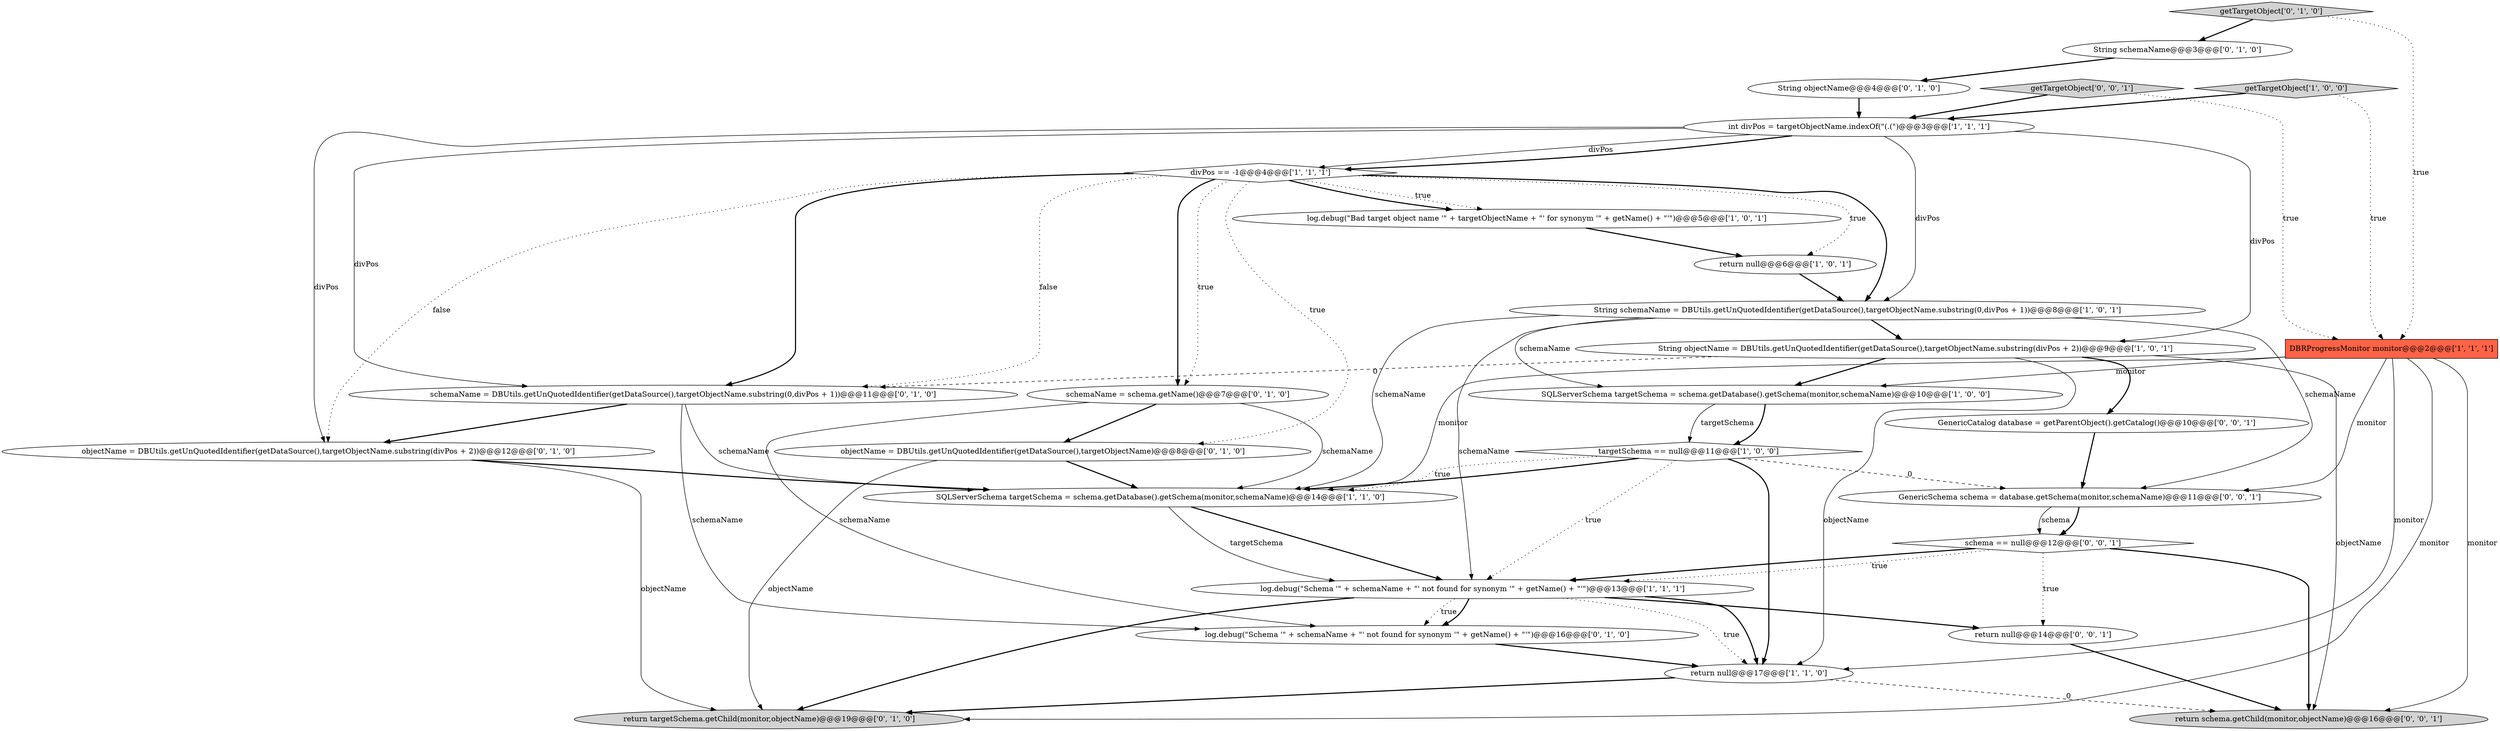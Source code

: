 digraph {
20 [style = filled, label = "log.debug(\"Schema '\" + schemaName + \"' not found for synonym '\" + getName() + \"'\")@@@16@@@['0', '1', '0']", fillcolor = white, shape = ellipse image = "AAA0AAABBB2BBB"];
26 [style = filled, label = "GenericSchema schema = database.getSchema(monitor,schemaName)@@@11@@@['0', '0', '1']", fillcolor = white, shape = ellipse image = "AAA0AAABBB3BBB"];
4 [style = filled, label = "log.debug(\"Bad target object name '\" + targetObjectName + \"' for synonym '\" + getName() + \"'\")@@@5@@@['1', '0', '1']", fillcolor = white, shape = ellipse image = "AAA0AAABBB1BBB"];
22 [style = filled, label = "getTargetObject['0', '0', '1']", fillcolor = lightgray, shape = diamond image = "AAA0AAABBB3BBB"];
14 [style = filled, label = "getTargetObject['0', '1', '0']", fillcolor = lightgray, shape = diamond image = "AAA0AAABBB2BBB"];
9 [style = filled, label = "return null@@@17@@@['1', '1', '0']", fillcolor = white, shape = ellipse image = "AAA0AAABBB1BBB"];
19 [style = filled, label = "objectName = DBUtils.getUnQuotedIdentifier(getDataSource(),targetObjectName)@@@8@@@['0', '1', '0']", fillcolor = white, shape = ellipse image = "AAA0AAABBB2BBB"];
10 [style = filled, label = "log.debug(\"Schema '\" + schemaName + \"' not found for synonym '\" + getName() + \"'\")@@@13@@@['1', '1', '1']", fillcolor = white, shape = ellipse image = "AAA0AAABBB1BBB"];
13 [style = filled, label = "objectName = DBUtils.getUnQuotedIdentifier(getDataSource(),targetObjectName.substring(divPos + 2))@@@12@@@['0', '1', '0']", fillcolor = white, shape = ellipse image = "AAA1AAABBB2BBB"];
21 [style = filled, label = "schemaName = schema.getName()@@@7@@@['0', '1', '0']", fillcolor = white, shape = ellipse image = "AAA0AAABBB2BBB"];
5 [style = filled, label = "targetSchema == null@@@11@@@['1', '0', '0']", fillcolor = white, shape = diamond image = "AAA0AAABBB1BBB"];
1 [style = filled, label = "divPos == -1@@@4@@@['1', '1', '1']", fillcolor = white, shape = diamond image = "AAA0AAABBB1BBB"];
6 [style = filled, label = "DBRProgressMonitor monitor@@@2@@@['1', '1', '1']", fillcolor = tomato, shape = box image = "AAA0AAABBB1BBB"];
0 [style = filled, label = "return null@@@6@@@['1', '0', '1']", fillcolor = white, shape = ellipse image = "AAA0AAABBB1BBB"];
15 [style = filled, label = "String schemaName@@@3@@@['0', '1', '0']", fillcolor = white, shape = ellipse image = "AAA1AAABBB2BBB"];
2 [style = filled, label = "String objectName = DBUtils.getUnQuotedIdentifier(getDataSource(),targetObjectName.substring(divPos + 2))@@@9@@@['1', '0', '1']", fillcolor = white, shape = ellipse image = "AAA0AAABBB1BBB"];
24 [style = filled, label = "schema == null@@@12@@@['0', '0', '1']", fillcolor = white, shape = diamond image = "AAA0AAABBB3BBB"];
16 [style = filled, label = "String objectName@@@4@@@['0', '1', '0']", fillcolor = white, shape = ellipse image = "AAA1AAABBB2BBB"];
18 [style = filled, label = "return targetSchema.getChild(monitor,objectName)@@@19@@@['0', '1', '0']", fillcolor = lightgray, shape = ellipse image = "AAA0AAABBB2BBB"];
25 [style = filled, label = "GenericCatalog database = getParentObject().getCatalog()@@@10@@@['0', '0', '1']", fillcolor = white, shape = ellipse image = "AAA0AAABBB3BBB"];
8 [style = filled, label = "int divPos = targetObjectName.indexOf(\"(.(\")@@@3@@@['1', '1', '1']", fillcolor = white, shape = ellipse image = "AAA0AAABBB1BBB"];
23 [style = filled, label = "return null@@@14@@@['0', '0', '1']", fillcolor = white, shape = ellipse image = "AAA0AAABBB3BBB"];
3 [style = filled, label = "SQLServerSchema targetSchema = schema.getDatabase().getSchema(monitor,schemaName)@@@14@@@['1', '1', '0']", fillcolor = white, shape = ellipse image = "AAA0AAABBB1BBB"];
11 [style = filled, label = "SQLServerSchema targetSchema = schema.getDatabase().getSchema(monitor,schemaName)@@@10@@@['1', '0', '0']", fillcolor = white, shape = ellipse image = "AAA0AAABBB1BBB"];
17 [style = filled, label = "schemaName = DBUtils.getUnQuotedIdentifier(getDataSource(),targetObjectName.substring(0,divPos + 1))@@@11@@@['0', '1', '0']", fillcolor = white, shape = ellipse image = "AAA1AAABBB2BBB"];
12 [style = filled, label = "String schemaName = DBUtils.getUnQuotedIdentifier(getDataSource(),targetObjectName.substring(0,divPos + 1))@@@8@@@['1', '0', '1']", fillcolor = white, shape = ellipse image = "AAA0AAABBB1BBB"];
27 [style = filled, label = "return schema.getChild(monitor,objectName)@@@16@@@['0', '0', '1']", fillcolor = lightgray, shape = ellipse image = "AAA0AAABBB3BBB"];
7 [style = filled, label = "getTargetObject['1', '0', '0']", fillcolor = lightgray, shape = diamond image = "AAA0AAABBB1BBB"];
9->18 [style = bold, label=""];
17->3 [style = solid, label="schemaName"];
19->3 [style = bold, label=""];
3->10 [style = bold, label=""];
26->24 [style = bold, label=""];
6->18 [style = solid, label="monitor"];
5->10 [style = dotted, label="true"];
7->8 [style = bold, label=""];
22->8 [style = bold, label=""];
2->9 [style = solid, label="objectName"];
19->18 [style = solid, label="objectName"];
10->23 [style = bold, label=""];
8->13 [style = solid, label="divPos"];
12->11 [style = solid, label="schemaName"];
1->0 [style = dotted, label="true"];
2->11 [style = bold, label=""];
10->9 [style = bold, label=""];
1->12 [style = bold, label=""];
5->3 [style = dotted, label="true"];
2->27 [style = solid, label="objectName"];
12->2 [style = bold, label=""];
1->21 [style = bold, label=""];
12->3 [style = solid, label="schemaName"];
21->20 [style = solid, label="schemaName"];
25->26 [style = bold, label=""];
16->8 [style = bold, label=""];
23->27 [style = bold, label=""];
8->12 [style = solid, label="divPos"];
1->17 [style = dotted, label="false"];
6->9 [style = solid, label="monitor"];
24->10 [style = dotted, label="true"];
5->9 [style = bold, label=""];
24->10 [style = bold, label=""];
2->25 [style = bold, label=""];
17->20 [style = solid, label="schemaName"];
12->26 [style = solid, label="schemaName"];
10->18 [style = bold, label=""];
7->6 [style = dotted, label="true"];
14->6 [style = dotted, label="true"];
8->1 [style = bold, label=""];
12->10 [style = solid, label="schemaName"];
2->17 [style = dashed, label="0"];
21->19 [style = bold, label=""];
24->23 [style = dotted, label="true"];
11->5 [style = solid, label="targetSchema"];
13->18 [style = solid, label="objectName"];
0->12 [style = bold, label=""];
1->21 [style = dotted, label="true"];
1->13 [style = dotted, label="false"];
17->13 [style = bold, label=""];
6->11 [style = solid, label="monitor"];
1->17 [style = bold, label=""];
21->3 [style = solid, label="schemaName"];
15->16 [style = bold, label=""];
6->3 [style = solid, label="monitor"];
8->2 [style = solid, label="divPos"];
1->19 [style = dotted, label="true"];
1->4 [style = bold, label=""];
8->17 [style = solid, label="divPos"];
22->6 [style = dotted, label="true"];
13->3 [style = bold, label=""];
3->10 [style = solid, label="targetSchema"];
5->3 [style = bold, label=""];
26->24 [style = solid, label="schema"];
20->9 [style = bold, label=""];
24->27 [style = bold, label=""];
10->20 [style = dotted, label="true"];
8->1 [style = solid, label="divPos"];
6->27 [style = solid, label="monitor"];
14->15 [style = bold, label=""];
1->4 [style = dotted, label="true"];
10->9 [style = dotted, label="true"];
9->27 [style = dashed, label="0"];
5->26 [style = dashed, label="0"];
4->0 [style = bold, label=""];
11->5 [style = bold, label=""];
6->26 [style = solid, label="monitor"];
10->20 [style = bold, label=""];
}
